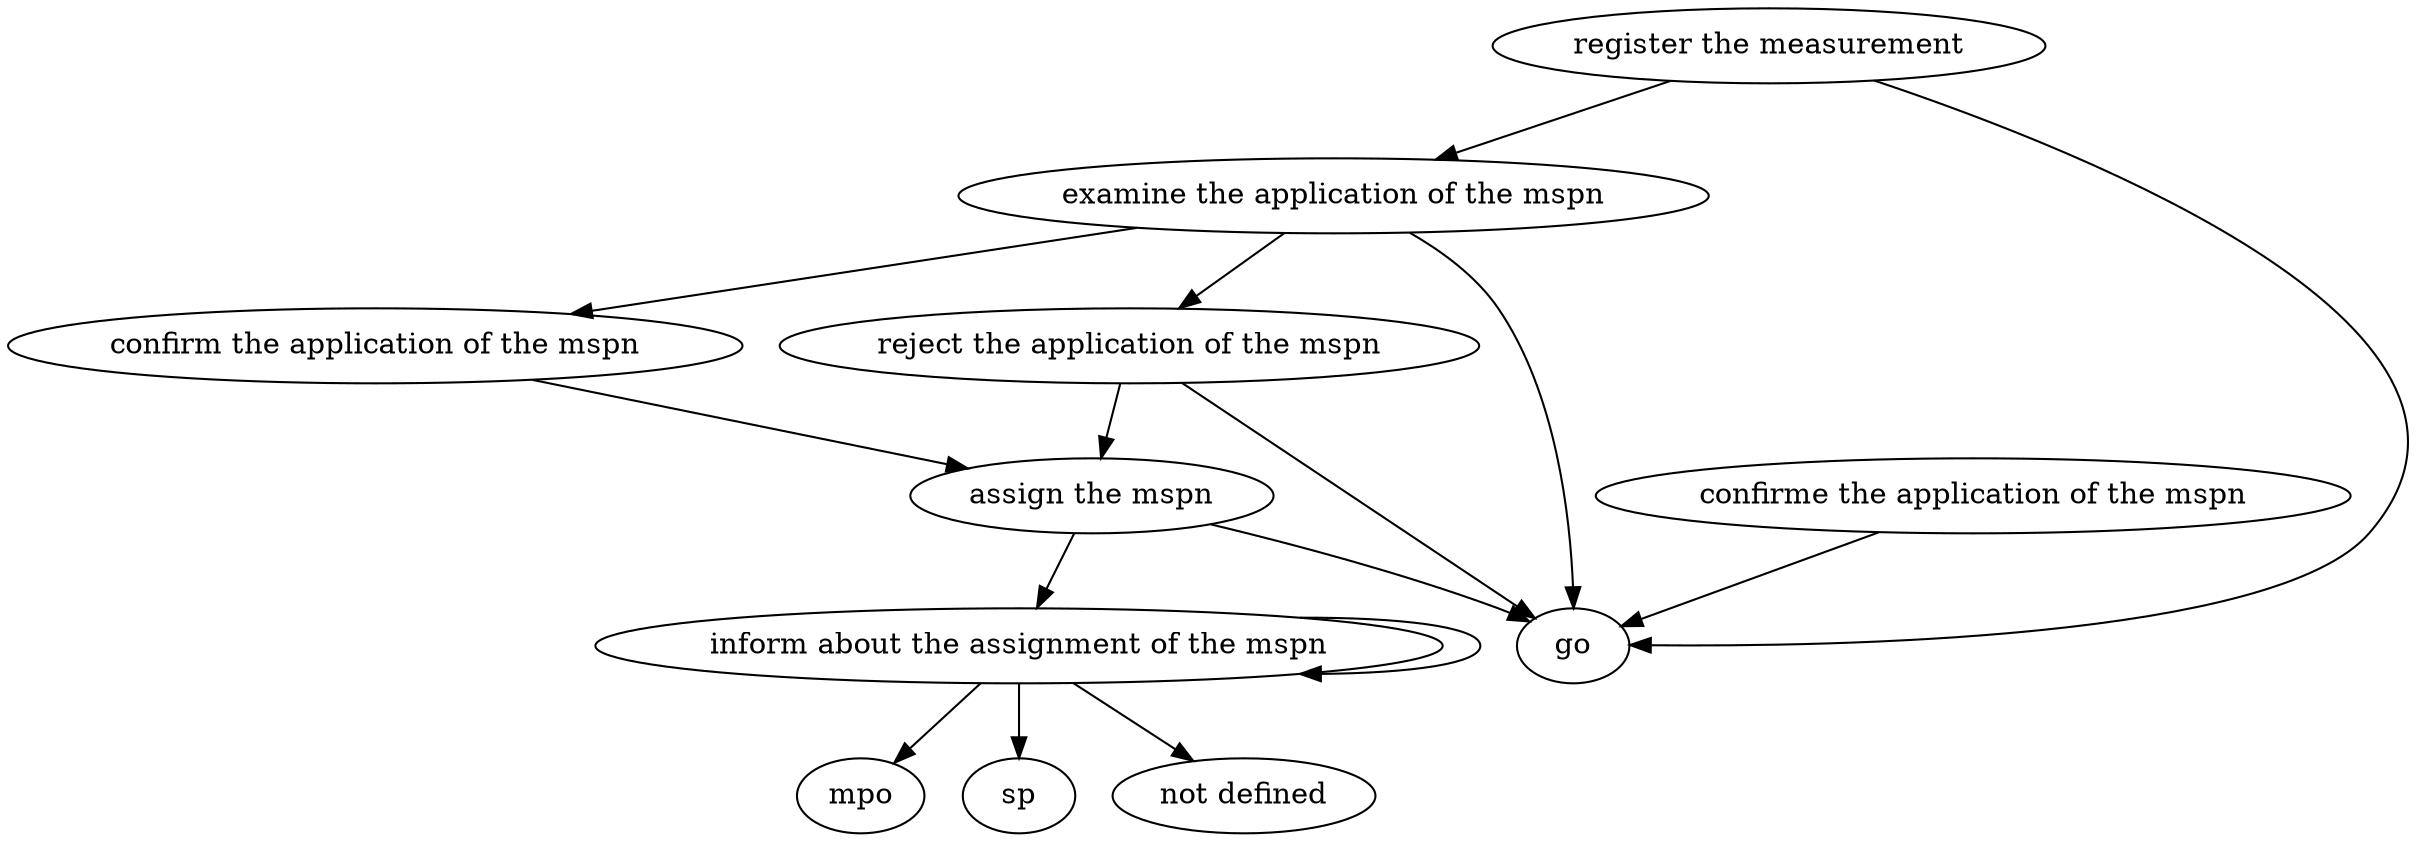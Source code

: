 digraph "doc-10.7" {
	graph [name="doc-10.7"];
	"register the measurement"	[attrs="{'type': 'Activity', 'label': 'register the measurement'}"];
	"examine the application of the mspn"	[attrs="{'type': 'Activity', 'label': 'examine the application of the mspn'}"];
	"register the measurement" -> "examine the application of the mspn"	[attrs="{'type': 'flow', 'label': 'flow'}"];
	go	[attrs="{'type': 'Actor', 'label': 'go'}"];
	"register the measurement" -> go	[attrs="{'type': 'actor performer', 'label': 'actor performer'}"];
	"reject the application of the mspn"	[attrs="{'type': 'Activity', 'label': 'reject the application of the mspn'}"];
	"examine the application of the mspn" -> "reject the application of the mspn"	[attrs="{'type': 'flow', 'label': 'flow'}"];
	"confirm the application of the mspn"	[attrs="{'type': 'Activity', 'label': 'confirm the application of the mspn'}"];
	"examine the application of the mspn" -> "confirm the application of the mspn"	[attrs="{'type': 'flow', 'label': 'flow'}"];
	"examine the application of the mspn" -> go	[attrs="{'type': 'actor performer', 'label': 'actor performer'}"];
	"assign the mspn"	[attrs="{'type': 'Activity', 'label': 'assign the mspn'}"];
	"reject the application of the mspn" -> "assign the mspn"	[attrs="{'type': 'flow', 'label': 'flow'}"];
	"reject the application of the mspn" -> go	[attrs="{'type': 'actor performer', 'label': 'actor performer'}"];
	"confirm the application of the mspn" -> "assign the mspn"	[attrs="{'type': 'flow', 'label': 'flow'}"];
	"inform about the assignment of the mspn"	[attrs="{'type': 'Activity', 'label': 'inform about the assignment of the mspn'}"];
	"assign the mspn" -> "inform about the assignment of the mspn"	[attrs="{'type': 'flow', 'label': 'flow'}"];
	"assign the mspn" -> go	[attrs="{'type': 'actor performer', 'label': 'actor performer'}"];
	"inform about the assignment of the mspn" -> "inform about the assignment of the mspn"	[attrs="{'type': 'flow', 'label': 'flow'}"];
	mpo	[attrs="{'type': 'Actor', 'label': 'mpo'}"];
	"inform about the assignment of the mspn" -> mpo	[attrs="{'type': 'actor performer', 'label': 'actor performer'}"];
	sp	[attrs="{'type': 'Actor', 'label': 'sp'}"];
	"inform about the assignment of the mspn" -> sp	[attrs="{'type': 'actor performer', 'label': 'actor performer'}"];
	"not defined"	[attrs="{'type': 'Actor', 'label': 'not defined'}"];
	"inform about the assignment of the mspn" -> "not defined"	[attrs="{'type': 'actor performer', 'label': 'actor performer'}"];
	"confirme the application of the mspn"	[attrs="{'type': 'Activity', 'label': 'confirme the application of the mspn'}"];
	"confirme the application of the mspn" -> go	[attrs="{'type': 'actor performer', 'label': 'actor performer'}"];
}
